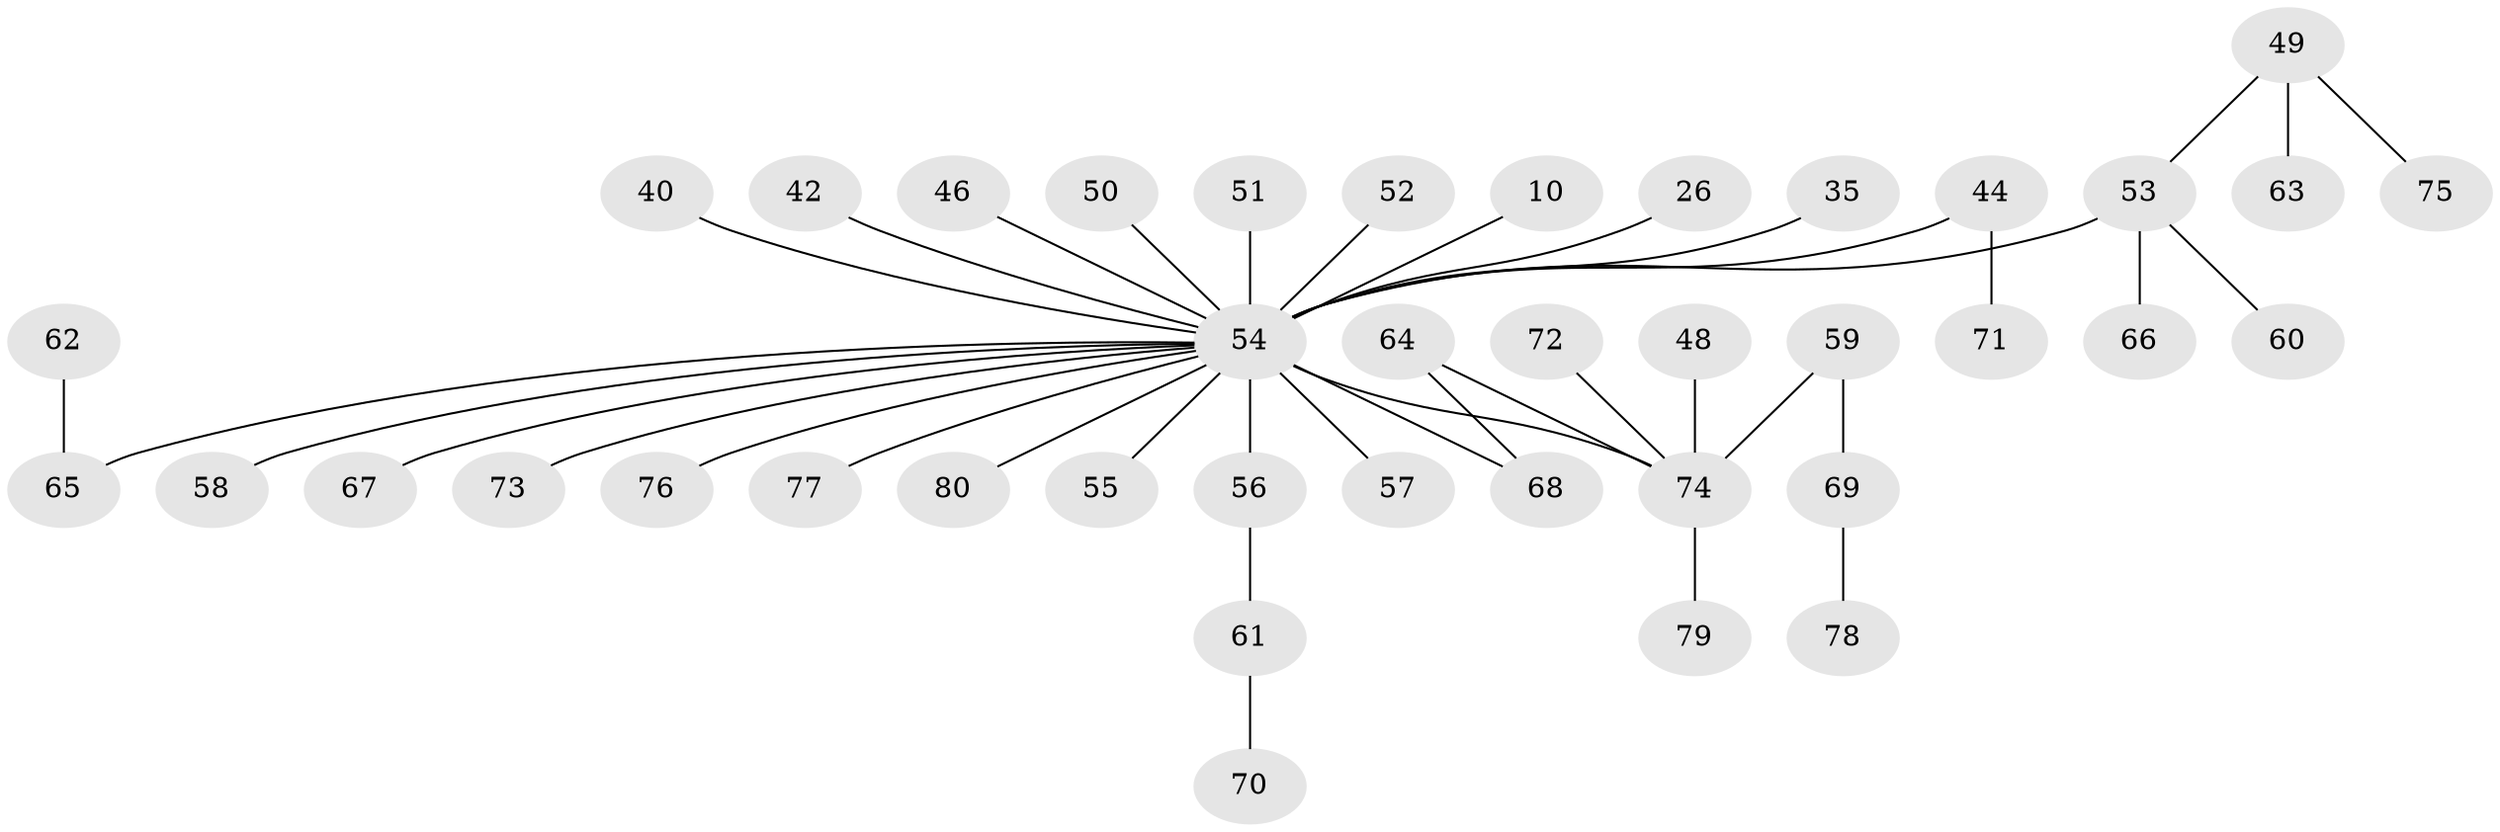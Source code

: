 // original degree distribution, {5: 0.0625, 6: 0.025, 2: 0.2625, 4: 0.05, 1: 0.4375, 8: 0.0125, 3: 0.15}
// Generated by graph-tools (version 1.1) at 2025/42/03/09/25 04:42:49]
// undirected, 40 vertices, 40 edges
graph export_dot {
graph [start="1"]
  node [color=gray90,style=filled];
  10;
  26;
  35;
  40;
  42;
  44 [super="+39"];
  46;
  48 [super="+37"];
  49 [super="+29+34"];
  50;
  51;
  52;
  53 [super="+3+45"];
  54 [super="+13+20+22+38+30"];
  55 [super="+18"];
  56;
  57;
  58;
  59;
  60;
  61;
  62;
  63;
  64;
  65 [super="+33+41"];
  66;
  67;
  68;
  69;
  70;
  71;
  72;
  73;
  74 [super="+28+36+43+47"];
  75;
  76;
  77;
  78;
  79;
  80;
  10 -- 54;
  26 -- 54;
  35 -- 54;
  40 -- 54;
  42 -- 54;
  44 -- 54;
  44 -- 71;
  46 -- 54;
  48 -- 74;
  49 -- 53;
  49 -- 75;
  49 -- 63;
  50 -- 54;
  51 -- 54;
  52 -- 54;
  53 -- 60;
  53 -- 66;
  53 -- 54 [weight=3];
  54 -- 73;
  54 -- 80;
  54 -- 74 [weight=5];
  54 -- 56;
  54 -- 65 [weight=2];
  54 -- 67;
  54 -- 68;
  54 -- 76;
  54 -- 77;
  54 -- 57;
  54 -- 58;
  54 -- 55;
  56 -- 61;
  59 -- 69;
  59 -- 74;
  61 -- 70;
  62 -- 65;
  64 -- 68;
  64 -- 74;
  69 -- 78;
  72 -- 74;
  74 -- 79;
}
